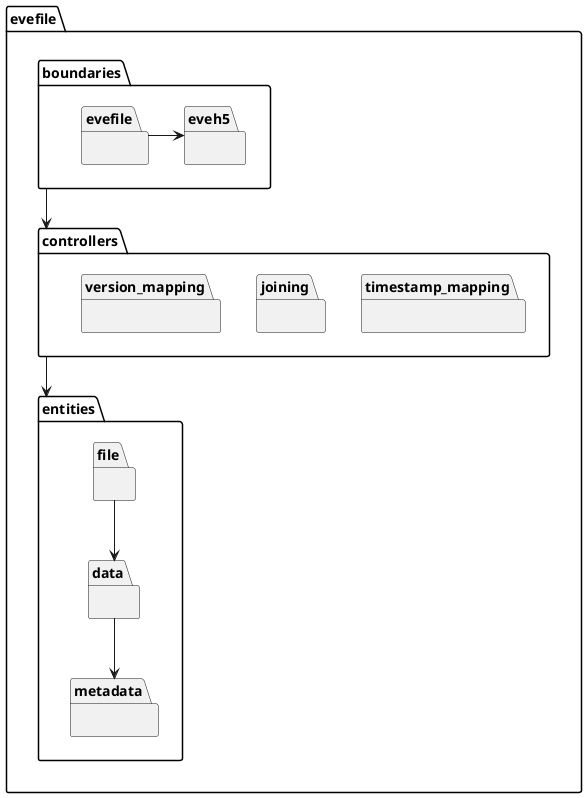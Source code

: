 @startuml
'skinparam dpi 150

package evefile {
    package evefile.boundaries {
        package evefile {}
        package eveh5 {}
        evefile -> eveh5
    }
    package evefile.controllers {
        package timestamp_mapping {}
        package joining {}
        package version_mapping {}
    }
    package evefile.entities {
        package evefile.entities.file {
        }
        package evefile.entities.data {
        }
        package evefile.entities.metadata {
        }
        file -down-> data
        data -down-> metadata

    }
    evefile.boundaries --> evefile.controllers
    evefile.controllers --> evefile.entities
}


@enduml
